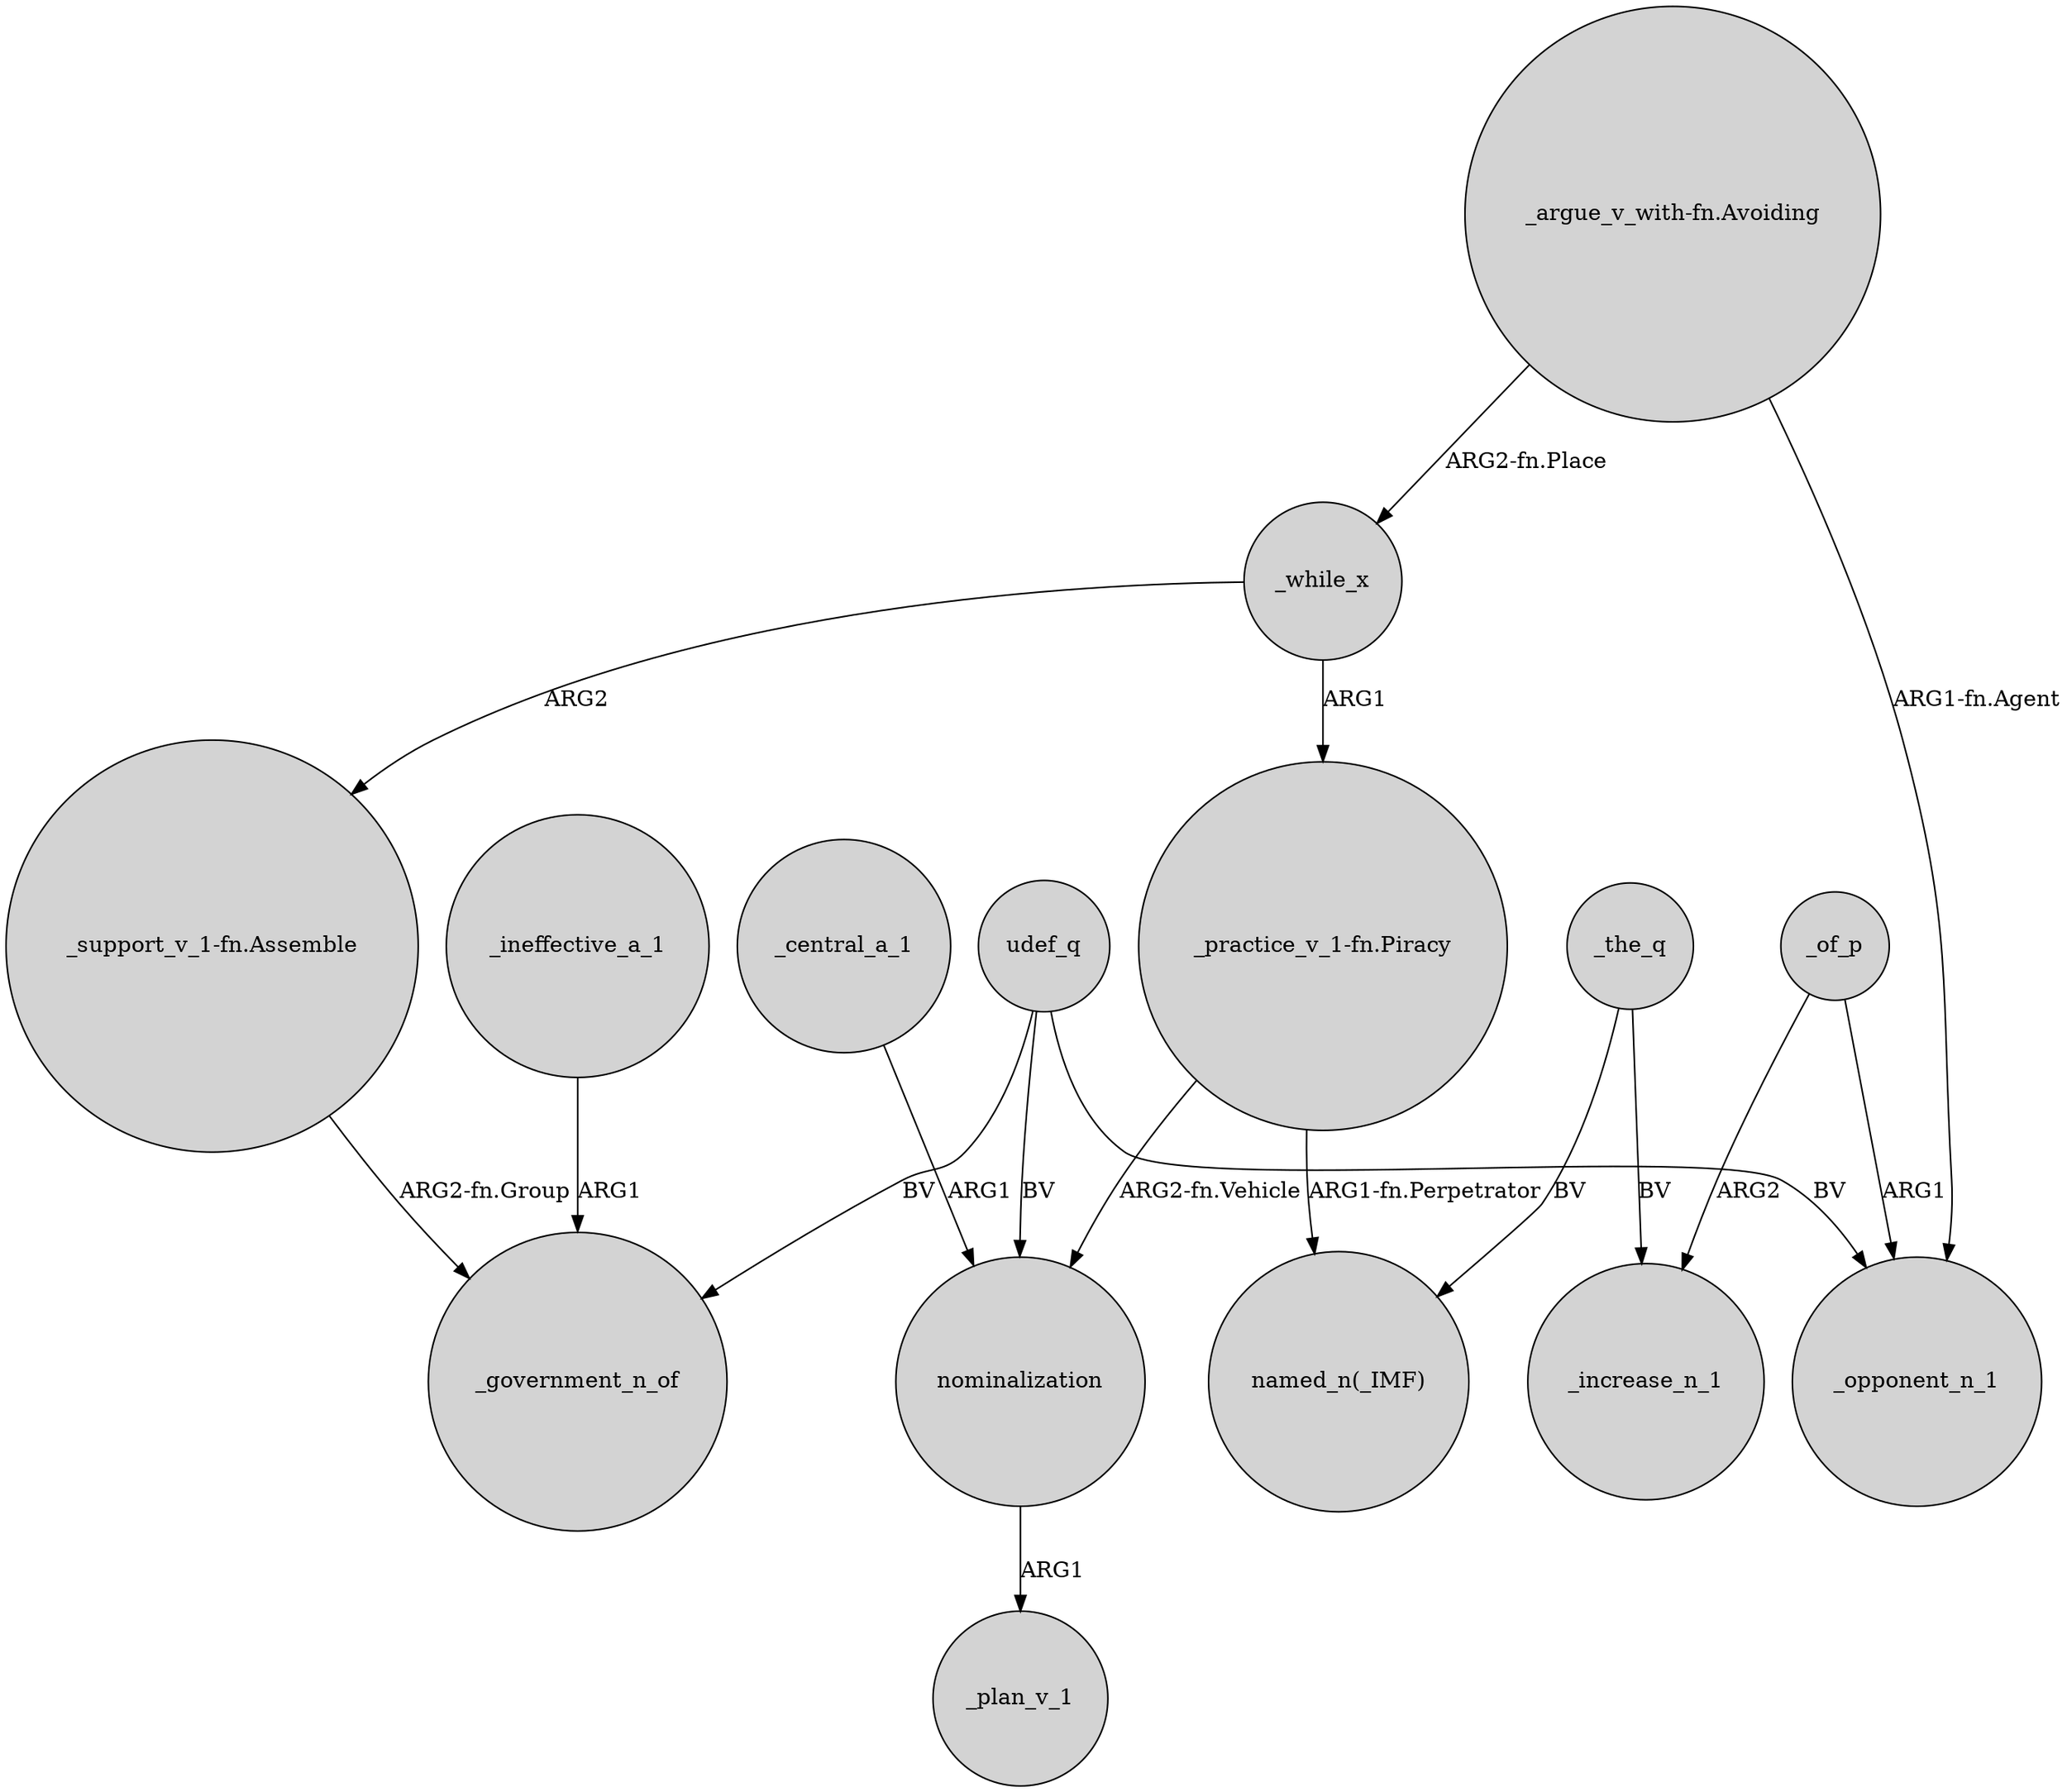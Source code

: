 digraph {
	node [shape=circle style=filled]
	"_support_v_1-fn.Assemble" -> _government_n_of [label="ARG2-fn.Group"]
	_while_x -> "_support_v_1-fn.Assemble" [label=ARG2]
	_central_a_1 -> nominalization [label=ARG1]
	"_argue_v_with-fn.Avoiding" -> _opponent_n_1 [label="ARG1-fn.Agent"]
	_the_q -> "named_n(_IMF)" [label=BV]
	nominalization -> _plan_v_1 [label=ARG1]
	udef_q -> _government_n_of [label=BV]
	_ineffective_a_1 -> _government_n_of [label=ARG1]
	"_practice_v_1-fn.Piracy" -> nominalization [label="ARG2-fn.Vehicle"]
	"_practice_v_1-fn.Piracy" -> "named_n(_IMF)" [label="ARG1-fn.Perpetrator"]
	_of_p -> _opponent_n_1 [label=ARG1]
	_the_q -> _increase_n_1 [label=BV]
	udef_q -> _opponent_n_1 [label=BV]
	_while_x -> "_practice_v_1-fn.Piracy" [label=ARG1]
	_of_p -> _increase_n_1 [label=ARG2]
	"_argue_v_with-fn.Avoiding" -> _while_x [label="ARG2-fn.Place"]
	udef_q -> nominalization [label=BV]
}
